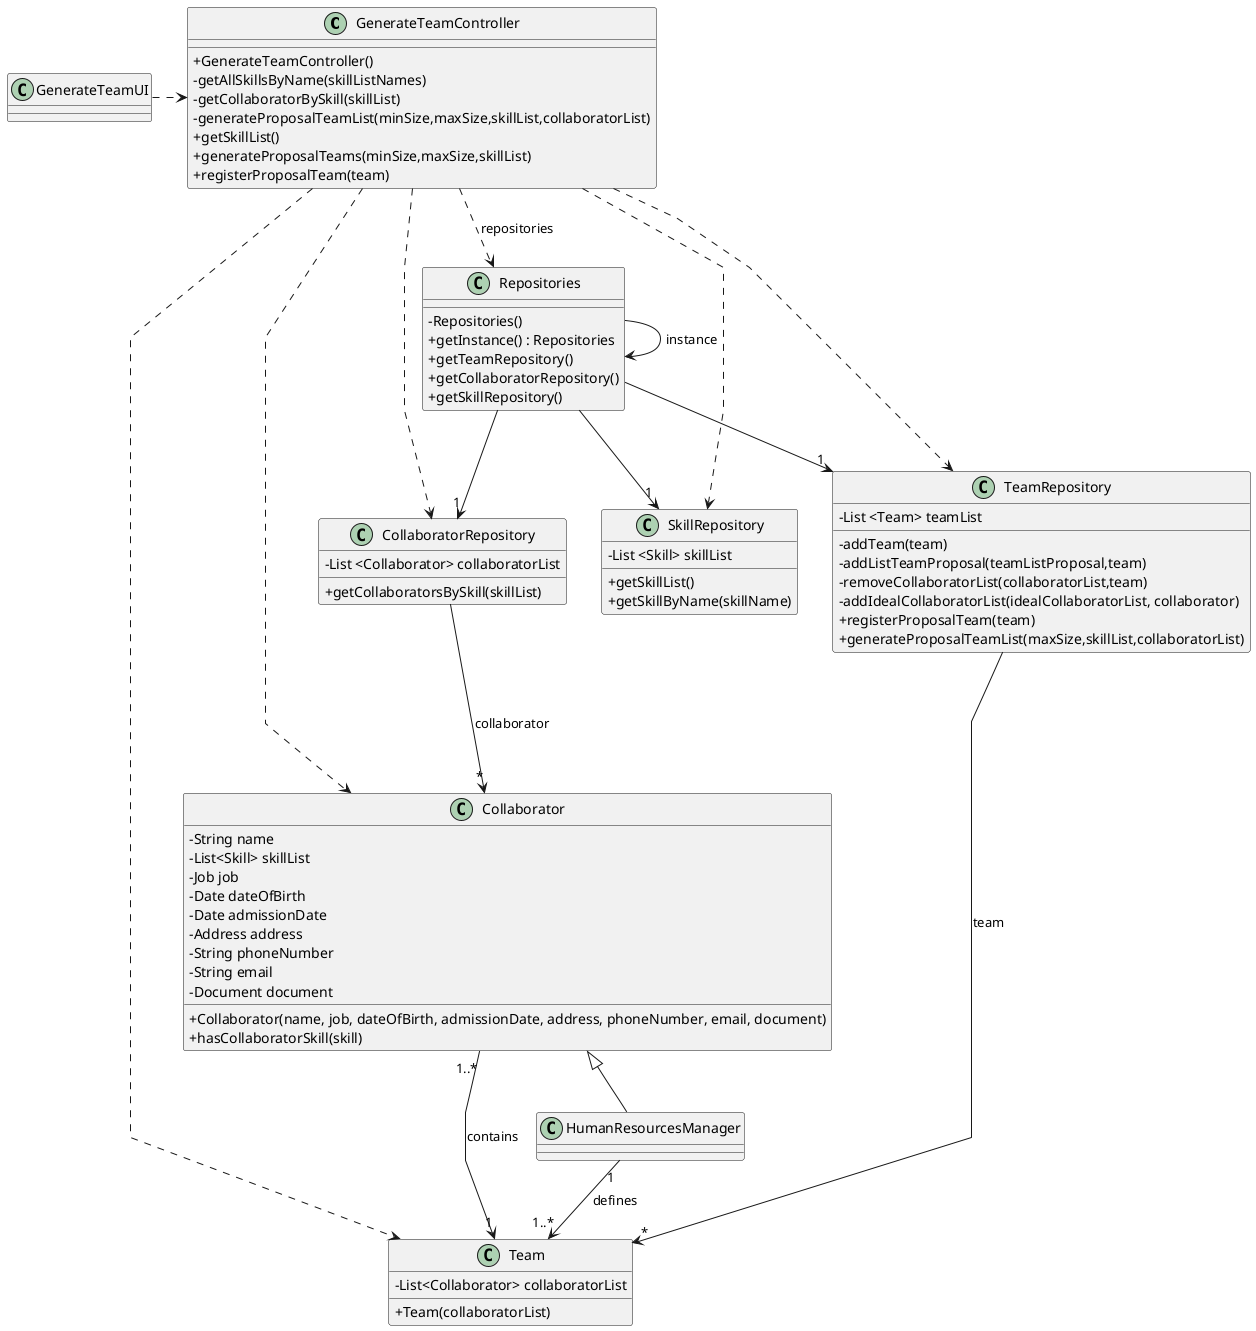 @startuml
'skinparam monochrome true
skinparam packageStyle rectangle
skinparam shadowing false
skinparam linetype polyline
'skinparam linetype orto

skinparam classAttributeIconSize 0

'left to right direction

class GenerateTeamController {
    + GenerateTeamController()
    - getAllSkillsByName(skillListNames)
    - getCollaboratorBySkill(skillList)
    - generateProposalTeamList(minSize,maxSize,skillList,collaboratorList)
    + getSkillList()
    + generateProposalTeams(minSize,maxSize,skillList)
    + registerProposalTeam(team)
}

class Team {
    - List<Collaborator> collaboratorList
    + Team(collaboratorList)
}

class GenerateTeamUI {
}

class Collaborator {
    -String name
    -List<Skill> skillList
    -Job job
    -Date dateOfBirth
    -Date admissionDate
    -Address address
    -String phoneNumber
    -String email
    -Document document

    + Collaborator(name, job, dateOfBirth, admissionDate, address, phoneNumber, email, document)
    + hasCollaboratorSkill(skill)
}


class HumanResourcesManager {
}

class Repositories {

    - Repositories()
    + getInstance() : Repositories
    + getTeamRepository()
    + getCollaboratorRepository()
    + getSkillRepository()
}

class TeamRepository {
    - List <Team> teamList
    - addTeam(team)
    - addListTeamProposal(teamListProposal,team)
    - removeCollaboratorList(collaboratorList,team)
    - addIdealCollaboratorList(idealCollaboratorList, collaborator)
    + registerProposalTeam(team)
    + generateProposalTeamList(maxSize,skillList,collaboratorList)
}

class SkillRepository {
    - List <Skill> skillList
    + getSkillList()
    + getSkillByName(skillName)
}

class CollaboratorRepository {
    - List <Collaborator> collaboratorList
    + getCollaboratorsBySkill(skillList)
}

class HumanResourcesManager{}

GenerateTeamController .> Repositories : repositories

GenerateTeamUI .> GenerateTeamController
Repositories -> Repositories : instance

Repositories --> "1" TeamRepository
Repositories --> "1" SkillRepository
Repositories --> "1" CollaboratorRepository

TeamRepository ---> "*" Team : team
CollaboratorRepository ---> "*" Collaborator : collaborator

GenerateTeamController ...> TeamRepository
GenerateTeamController ...> SkillRepository
GenerateTeamController ...> CollaboratorRepository
GenerateTeamController .> Collaborator
GenerateTeamController .> Team

Collaborator  <|-- HumanResourcesManager

HumanResourcesManager "1" --> "1..*" Team : defines
Collaborator "1..*" --> "1" Team : contains



@enduml